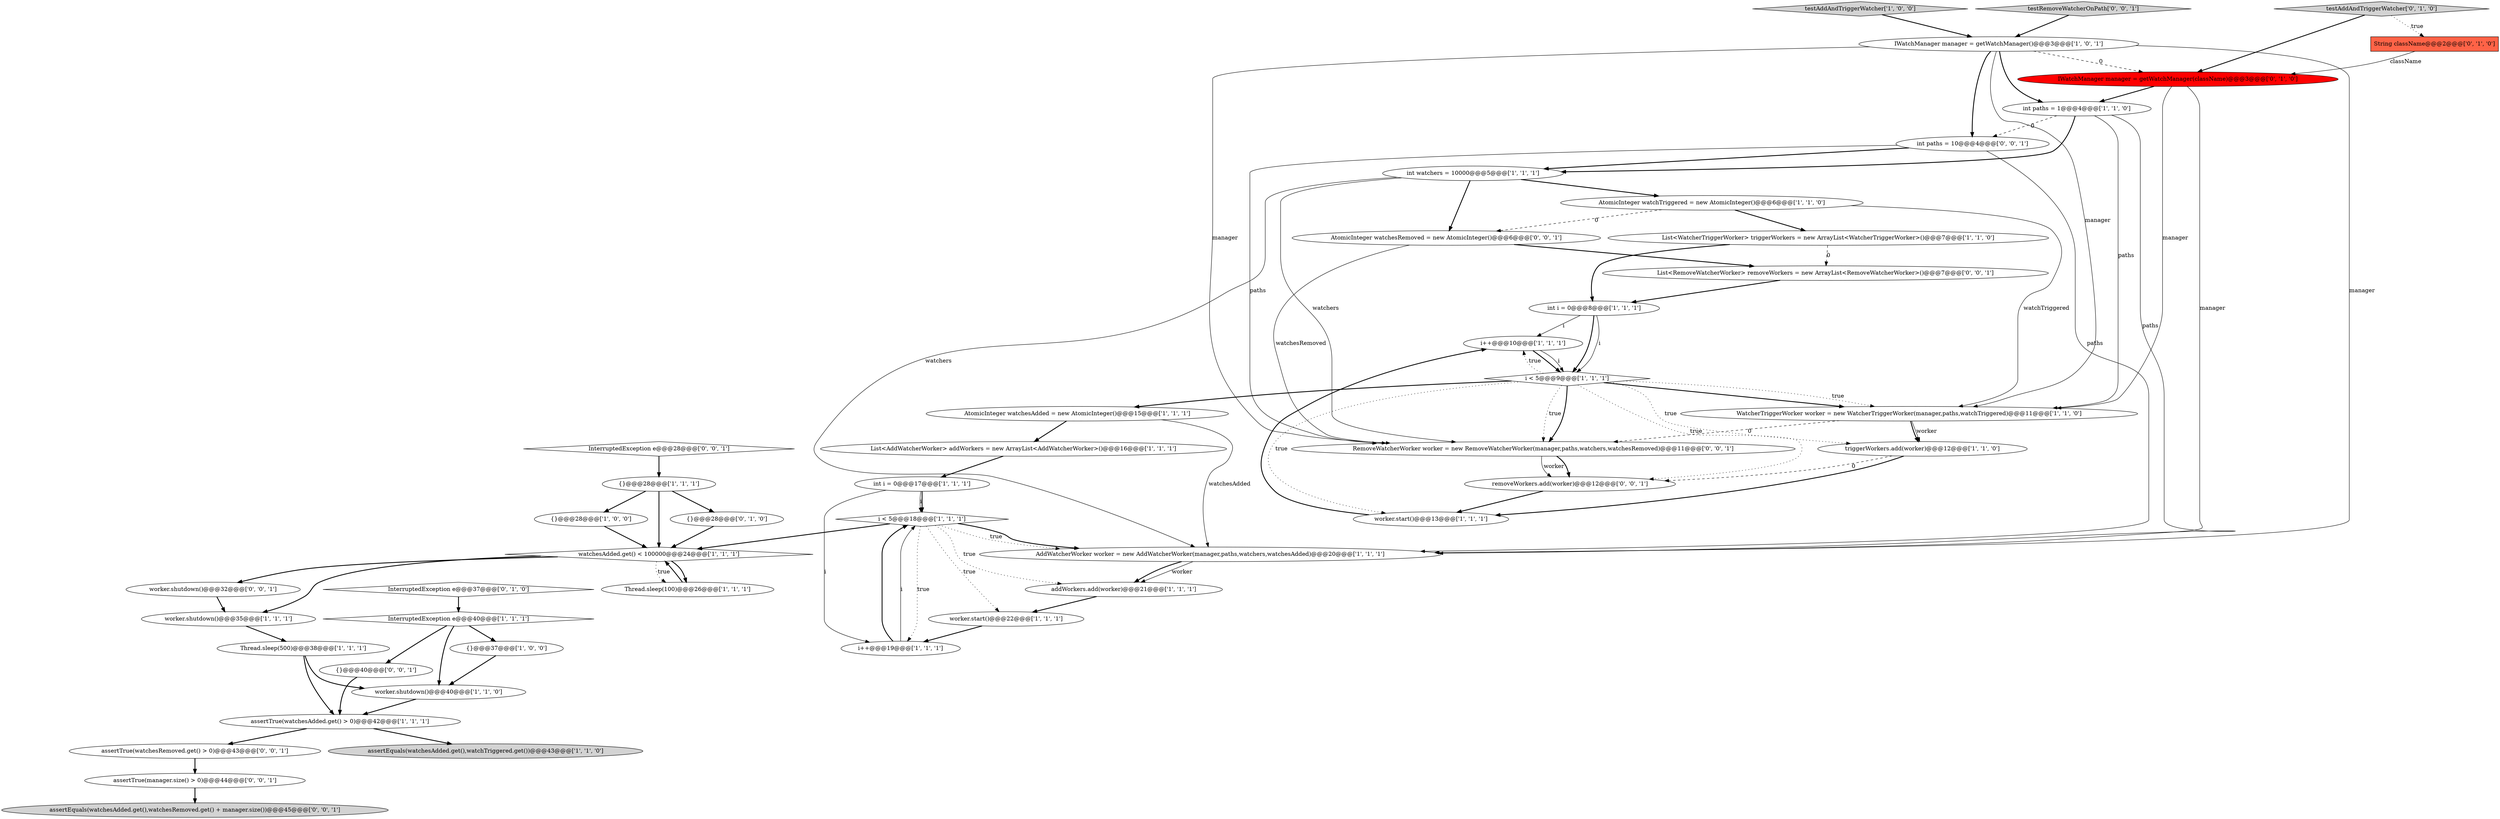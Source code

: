 digraph {
43 [style = filled, label = "assertTrue(watchesRemoved.get() > 0)@@@43@@@['0', '0', '1']", fillcolor = white, shape = ellipse image = "AAA0AAABBB3BBB"];
16 [style = filled, label = "IWatchManager manager = getWatchManager()@@@3@@@['1', '0', '1']", fillcolor = white, shape = ellipse image = "AAA0AAABBB1BBB"];
21 [style = filled, label = "Thread.sleep(100)@@@26@@@['1', '1', '1']", fillcolor = white, shape = ellipse image = "AAA0AAABBB1BBB"];
32 [style = filled, label = "testAddAndTriggerWatcher['0', '1', '0']", fillcolor = lightgray, shape = diamond image = "AAA0AAABBB2BBB"];
33 [style = filled, label = "String className@@@2@@@['0', '1', '0']", fillcolor = tomato, shape = box image = "AAA1AAABBB2BBB"];
15 [style = filled, label = "int i = 0@@@17@@@['1', '1', '1']", fillcolor = white, shape = ellipse image = "AAA0AAABBB1BBB"];
8 [style = filled, label = "List<WatcherTriggerWorker> triggerWorkers = new ArrayList<WatcherTriggerWorker>()@@@7@@@['1', '1', '0']", fillcolor = white, shape = ellipse image = "AAA0AAABBB1BBB"];
2 [style = filled, label = "AtomicInteger watchesAdded = new AtomicInteger()@@@15@@@['1', '1', '1']", fillcolor = white, shape = ellipse image = "AAA0AAABBB1BBB"];
1 [style = filled, label = "Thread.sleep(500)@@@38@@@['1', '1', '1']", fillcolor = white, shape = ellipse image = "AAA0AAABBB1BBB"];
18 [style = filled, label = "testAddAndTriggerWatcher['1', '0', '0']", fillcolor = lightgray, shape = diamond image = "AAA0AAABBB1BBB"];
7 [style = filled, label = "worker.start()@@@13@@@['1', '1', '1']", fillcolor = white, shape = ellipse image = "AAA0AAABBB1BBB"];
13 [style = filled, label = "assertEquals(watchesAdded.get(),watchTriggered.get())@@@43@@@['1', '1', '0']", fillcolor = lightgray, shape = ellipse image = "AAA0AAABBB1BBB"];
35 [style = filled, label = "{}@@@28@@@['0', '1', '0']", fillcolor = white, shape = ellipse image = "AAA0AAABBB2BBB"];
19 [style = filled, label = "InterruptedException e@@@40@@@['1', '1', '1']", fillcolor = white, shape = diamond image = "AAA0AAABBB1BBB"];
22 [style = filled, label = "int watchers = 10000@@@5@@@['1', '1', '1']", fillcolor = white, shape = ellipse image = "AAA0AAABBB1BBB"];
38 [style = filled, label = "int paths = 10@@@4@@@['0', '0', '1']", fillcolor = white, shape = ellipse image = "AAA0AAABBB3BBB"];
41 [style = filled, label = "{}@@@40@@@['0', '0', '1']", fillcolor = white, shape = ellipse image = "AAA0AAABBB3BBB"];
12 [style = filled, label = "AtomicInteger watchTriggered = new AtomicInteger()@@@6@@@['1', '1', '0']", fillcolor = white, shape = ellipse image = "AAA0AAABBB1BBB"];
24 [style = filled, label = "watchesAdded.get() < 100000@@@24@@@['1', '1', '1']", fillcolor = white, shape = diamond image = "AAA0AAABBB1BBB"];
4 [style = filled, label = "{}@@@37@@@['1', '0', '0']", fillcolor = white, shape = ellipse image = "AAA0AAABBB1BBB"];
31 [style = filled, label = "InterruptedException e@@@37@@@['0', '1', '0']", fillcolor = white, shape = diamond image = "AAA0AAABBB2BBB"];
45 [style = filled, label = "List<RemoveWatcherWorker> removeWorkers = new ArrayList<RemoveWatcherWorker>()@@@7@@@['0', '0', '1']", fillcolor = white, shape = ellipse image = "AAA0AAABBB3BBB"];
17 [style = filled, label = "i++@@@19@@@['1', '1', '1']", fillcolor = white, shape = ellipse image = "AAA0AAABBB1BBB"];
14 [style = filled, label = "assertTrue(watchesAdded.get() > 0)@@@42@@@['1', '1', '1']", fillcolor = white, shape = ellipse image = "AAA0AAABBB1BBB"];
28 [style = filled, label = "i++@@@10@@@['1', '1', '1']", fillcolor = white, shape = ellipse image = "AAA0AAABBB1BBB"];
39 [style = filled, label = "InterruptedException e@@@28@@@['0', '0', '1']", fillcolor = white, shape = diamond image = "AAA0AAABBB3BBB"];
42 [style = filled, label = "assertTrue(manager.size() > 0)@@@44@@@['0', '0', '1']", fillcolor = white, shape = ellipse image = "AAA0AAABBB3BBB"];
5 [style = filled, label = "i < 5@@@9@@@['1', '1', '1']", fillcolor = white, shape = diamond image = "AAA0AAABBB1BBB"];
40 [style = filled, label = "assertEquals(watchesAdded.get(),watchesRemoved.get() + manager.size())@@@45@@@['0', '0', '1']", fillcolor = lightgray, shape = ellipse image = "AAA0AAABBB3BBB"];
0 [style = filled, label = "worker.start()@@@22@@@['1', '1', '1']", fillcolor = white, shape = ellipse image = "AAA0AAABBB1BBB"];
3 [style = filled, label = "addWorkers.add(worker)@@@21@@@['1', '1', '1']", fillcolor = white, shape = ellipse image = "AAA0AAABBB1BBB"];
34 [style = filled, label = "IWatchManager manager = getWatchManager(className)@@@3@@@['0', '1', '0']", fillcolor = red, shape = ellipse image = "AAA1AAABBB2BBB"];
44 [style = filled, label = "RemoveWatcherWorker worker = new RemoveWatcherWorker(manager,paths,watchers,watchesRemoved)@@@11@@@['0', '0', '1']", fillcolor = white, shape = ellipse image = "AAA0AAABBB3BBB"];
46 [style = filled, label = "worker.shutdown()@@@32@@@['0', '0', '1']", fillcolor = white, shape = ellipse image = "AAA0AAABBB3BBB"];
47 [style = filled, label = "AtomicInteger watchesRemoved = new AtomicInteger()@@@6@@@['0', '0', '1']", fillcolor = white, shape = ellipse image = "AAA0AAABBB3BBB"];
30 [style = filled, label = "int i = 0@@@8@@@['1', '1', '1']", fillcolor = white, shape = ellipse image = "AAA0AAABBB1BBB"];
9 [style = filled, label = "triggerWorkers.add(worker)@@@12@@@['1', '1', '0']", fillcolor = white, shape = ellipse image = "AAA0AAABBB1BBB"];
27 [style = filled, label = "AddWatcherWorker worker = new AddWatcherWorker(manager,paths,watchers,watchesAdded)@@@20@@@['1', '1', '1']", fillcolor = white, shape = ellipse image = "AAA0AAABBB1BBB"];
20 [style = filled, label = "i < 5@@@18@@@['1', '1', '1']", fillcolor = white, shape = diamond image = "AAA0AAABBB1BBB"];
37 [style = filled, label = "testRemoveWatcherOnPath['0', '0', '1']", fillcolor = lightgray, shape = diamond image = "AAA0AAABBB3BBB"];
10 [style = filled, label = "worker.shutdown()@@@35@@@['1', '1', '1']", fillcolor = white, shape = ellipse image = "AAA0AAABBB1BBB"];
25 [style = filled, label = "int paths = 1@@@4@@@['1', '1', '0']", fillcolor = white, shape = ellipse image = "AAA0AAABBB1BBB"];
36 [style = filled, label = "removeWorkers.add(worker)@@@12@@@['0', '0', '1']", fillcolor = white, shape = ellipse image = "AAA0AAABBB3BBB"];
6 [style = filled, label = "worker.shutdown()@@@40@@@['1', '1', '0']", fillcolor = white, shape = ellipse image = "AAA0AAABBB1BBB"];
11 [style = filled, label = "{}@@@28@@@['1', '0', '0']", fillcolor = white, shape = ellipse image = "AAA0AAABBB1BBB"];
23 [style = filled, label = "WatcherTriggerWorker worker = new WatcherTriggerWorker(manager,paths,watchTriggered)@@@11@@@['1', '1', '0']", fillcolor = white, shape = ellipse image = "AAA0AAABBB1BBB"];
29 [style = filled, label = "{}@@@28@@@['1', '1', '1']", fillcolor = white, shape = ellipse image = "AAA0AAABBB1BBB"];
26 [style = filled, label = "List<AddWatcherWorker> addWorkers = new ArrayList<AddWatcherWorker>()@@@16@@@['1', '1', '1']", fillcolor = white, shape = ellipse image = "AAA0AAABBB1BBB"];
9->36 [style = dashed, label="0"];
8->30 [style = bold, label=""];
34->27 [style = solid, label="manager"];
2->26 [style = bold, label=""];
25->22 [style = bold, label=""];
20->0 [style = dotted, label="true"];
5->23 [style = dotted, label="true"];
43->42 [style = bold, label=""];
20->27 [style = dotted, label="true"];
21->24 [style = bold, label=""];
32->34 [style = bold, label=""];
9->7 [style = bold, label=""];
45->30 [style = bold, label=""];
20->27 [style = bold, label=""];
47->44 [style = solid, label="watchesRemoved"];
44->36 [style = solid, label="worker"];
24->21 [style = bold, label=""];
16->44 [style = solid, label="manager"];
15->20 [style = bold, label=""];
22->47 [style = bold, label=""];
26->15 [style = bold, label=""];
25->23 [style = solid, label="paths"];
5->9 [style = dotted, label="true"];
24->21 [style = dotted, label="true"];
24->46 [style = bold, label=""];
5->44 [style = dotted, label="true"];
39->29 [style = bold, label=""];
17->20 [style = bold, label=""];
24->10 [style = bold, label=""];
28->5 [style = bold, label=""];
2->27 [style = solid, label="watchesAdded"];
38->27 [style = solid, label="paths"];
5->23 [style = bold, label=""];
0->17 [style = bold, label=""];
38->44 [style = solid, label="paths"];
19->6 [style = bold, label=""];
42->40 [style = bold, label=""];
14->43 [style = bold, label=""];
16->27 [style = solid, label="manager"];
3->0 [style = bold, label=""];
17->20 [style = solid, label="i"];
5->36 [style = dotted, label="true"];
16->34 [style = dashed, label="0"];
19->41 [style = bold, label=""];
5->7 [style = dotted, label="true"];
12->47 [style = dashed, label="0"];
20->3 [style = dotted, label="true"];
29->35 [style = bold, label=""];
10->1 [style = bold, label=""];
37->16 [style = bold, label=""];
29->11 [style = bold, label=""];
12->23 [style = solid, label="watchTriggered"];
20->17 [style = dotted, label="true"];
46->10 [style = bold, label=""];
11->24 [style = bold, label=""];
32->33 [style = dotted, label="true"];
35->24 [style = bold, label=""];
27->3 [style = solid, label="worker"];
30->28 [style = solid, label="i"];
1->6 [style = bold, label=""];
25->27 [style = solid, label="paths"];
25->38 [style = dashed, label="0"];
7->28 [style = bold, label=""];
5->44 [style = bold, label=""];
30->5 [style = bold, label=""];
12->8 [style = bold, label=""];
22->44 [style = solid, label="watchers"];
47->45 [style = bold, label=""];
14->13 [style = bold, label=""];
15->20 [style = solid, label="i"];
5->28 [style = dotted, label="true"];
31->19 [style = bold, label=""];
41->14 [style = bold, label=""];
30->5 [style = solid, label="i"];
18->16 [style = bold, label=""];
34->23 [style = solid, label="manager"];
23->9 [style = solid, label="worker"];
34->25 [style = bold, label=""];
44->36 [style = bold, label=""];
4->6 [style = bold, label=""];
27->3 [style = bold, label=""];
33->34 [style = solid, label="className"];
16->25 [style = bold, label=""];
6->14 [style = bold, label=""];
15->17 [style = solid, label="i"];
5->2 [style = bold, label=""];
23->44 [style = dashed, label="0"];
36->7 [style = bold, label=""];
22->12 [style = bold, label=""];
22->27 [style = solid, label="watchers"];
16->23 [style = solid, label="manager"];
8->45 [style = dashed, label="0"];
1->14 [style = bold, label=""];
19->4 [style = bold, label=""];
38->22 [style = bold, label=""];
20->24 [style = bold, label=""];
29->24 [style = bold, label=""];
23->9 [style = bold, label=""];
16->38 [style = bold, label=""];
28->5 [style = solid, label="i"];
}
